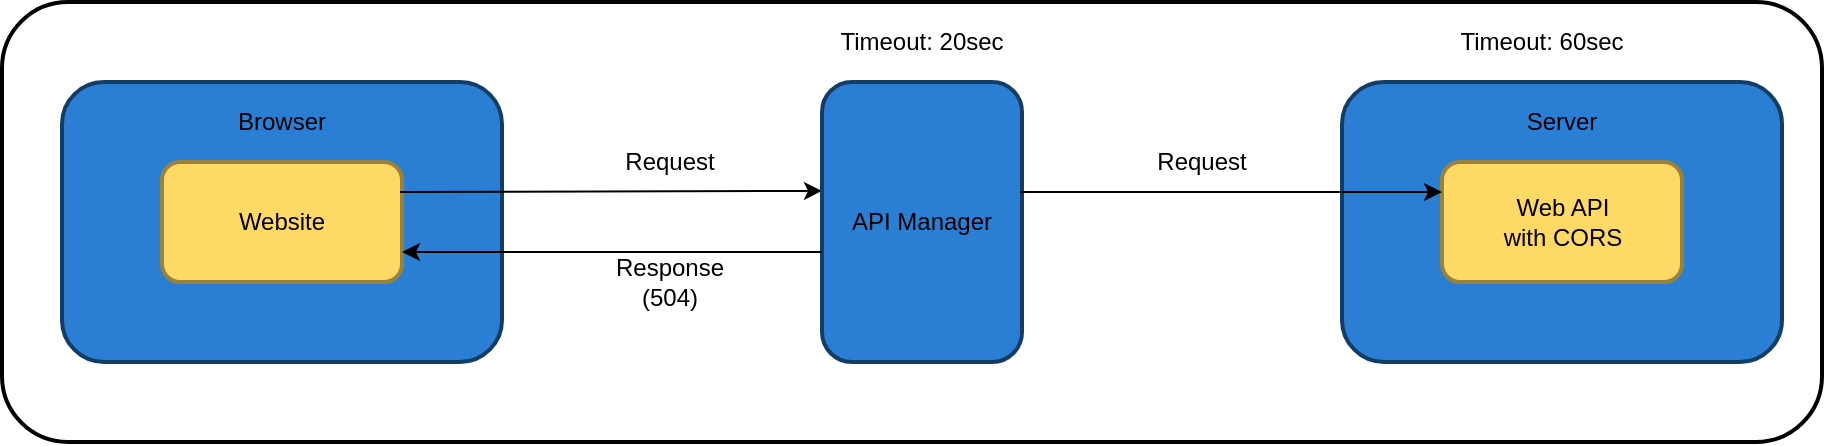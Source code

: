 <mxfile version="13.10.6" type="device"><diagram id="XRLE8OUZUp6XBf1RjZ8v" name="Page-1"><mxGraphModel dx="1038" dy="523" grid="1" gridSize="10" guides="1" tooltips="1" connect="1" arrows="1" fold="1" page="1" pageScale="1" pageWidth="827" pageHeight="1169" math="0" shadow="0"><root><mxCell id="0"/><mxCell id="1" parent="0"/><mxCell id="QKJ9Go-aIdKvAL3rnQ5v-16" value="" style="rounded=1;whiteSpace=wrap;html=1;strokeWidth=2;fillColor=none;" parent="1" vertex="1"><mxGeometry x="80" y="160" width="910" height="220" as="geometry"/></mxCell><mxCell id="QKJ9Go-aIdKvAL3rnQ5v-1" value="&lt;div&gt;&lt;span&gt;T&lt;/span&gt;&lt;/div&gt;" style="rounded=1;whiteSpace=wrap;html=1;align=center;fillColor=#2A7FD4;strokeColor=#143D66;strokeWidth=2;" parent="1" vertex="1"><mxGeometry x="110" y="200" width="220" height="140" as="geometry"/></mxCell><mxCell id="QKJ9Go-aIdKvAL3rnQ5v-2" value="" style="rounded=1;whiteSpace=wrap;html=1;fillColor=#FFD966;strokeColor=#99823D;strokeWidth=2;" parent="1" vertex="1"><mxGeometry x="160" y="240" width="120" height="60" as="geometry"/></mxCell><mxCell id="QKJ9Go-aIdKvAL3rnQ5v-4" value="&lt;div&gt;&lt;span&gt;T&lt;/span&gt;&lt;/div&gt;" style="rounded=1;whiteSpace=wrap;html=1;align=center;fillColor=#2A7FD4;strokeColor=#143D66;strokeWidth=2;" parent="1" vertex="1"><mxGeometry x="750" y="200" width="220" height="140" as="geometry"/></mxCell><mxCell id="QKJ9Go-aIdKvAL3rnQ5v-5" value="" style="rounded=1;whiteSpace=wrap;html=1;fillColor=#FFD966;strokeColor=#99823D;strokeWidth=2;" parent="1" vertex="1"><mxGeometry x="800" y="240" width="120" height="60" as="geometry"/></mxCell><mxCell id="QKJ9Go-aIdKvAL3rnQ5v-6" value="" style="endArrow=classic;html=1;entryX=0;entryY=0.389;entryDx=0;entryDy=0;entryPerimeter=0;" parent="1" target="_vdABuv4ia_BVDNeMKQr-2" edge="1"><mxGeometry width="50" height="50" relative="1" as="geometry"><mxPoint x="279" y="255" as="sourcePoint"/><mxPoint x="560" y="262.5" as="targetPoint"/></mxGeometry></mxCell><mxCell id="QKJ9Go-aIdKvAL3rnQ5v-9" value="Request" style="text;html=1;strokeColor=none;fillColor=none;align=center;verticalAlign=middle;whiteSpace=wrap;rounded=0;" parent="1" vertex="1"><mxGeometry x="394" y="230" width="40" height="20" as="geometry"/></mxCell><mxCell id="QKJ9Go-aIdKvAL3rnQ5v-11" value="Response (504)" style="text;html=1;strokeColor=none;fillColor=none;align=center;verticalAlign=middle;whiteSpace=wrap;rounded=0;" parent="1" vertex="1"><mxGeometry x="394" y="290" width="40" height="20" as="geometry"/></mxCell><mxCell id="QKJ9Go-aIdKvAL3rnQ5v-12" value="Browser" style="text;html=1;strokeColor=none;fillColor=none;align=center;verticalAlign=middle;whiteSpace=wrap;rounded=0;" parent="1" vertex="1"><mxGeometry x="200" y="210" width="40" height="20" as="geometry"/></mxCell><mxCell id="QKJ9Go-aIdKvAL3rnQ5v-13" value="Website" style="text;html=1;strokeColor=none;fillColor=none;align=center;verticalAlign=middle;whiteSpace=wrap;rounded=0;" parent="1" vertex="1"><mxGeometry x="200" y="260" width="40" height="20" as="geometry"/></mxCell><mxCell id="QKJ9Go-aIdKvAL3rnQ5v-14" value="Server" style="text;html=1;strokeColor=none;fillColor=none;align=center;verticalAlign=middle;whiteSpace=wrap;rounded=0;" parent="1" vertex="1"><mxGeometry x="840" y="210" width="40" height="20" as="geometry"/></mxCell><mxCell id="QKJ9Go-aIdKvAL3rnQ5v-15" value="Web API with CORS" style="text;html=1;strokeColor=none;fillColor=none;align=center;verticalAlign=middle;whiteSpace=wrap;rounded=0;" parent="1" vertex="1"><mxGeometry x="825.5" y="260" width="69" height="20" as="geometry"/></mxCell><mxCell id="_vdABuv4ia_BVDNeMKQr-2" value="API Manager" style="rounded=1;whiteSpace=wrap;html=1;align=center;fillColor=#2A7FD4;strokeColor=#143D66;strokeWidth=2;" vertex="1" parent="1"><mxGeometry x="490" y="200" width="100" height="140" as="geometry"/></mxCell><mxCell id="_vdABuv4ia_BVDNeMKQr-3" value="" style="endArrow=classic;html=1;entryX=0;entryY=0.25;entryDx=0;entryDy=0;" edge="1" parent="1" target="QKJ9Go-aIdKvAL3rnQ5v-5"><mxGeometry width="50" height="50" relative="1" as="geometry"><mxPoint x="589" y="255" as="sourcePoint"/><mxPoint x="530" y="240" as="targetPoint"/></mxGeometry></mxCell><mxCell id="_vdABuv4ia_BVDNeMKQr-4" value="Request" style="text;html=1;strokeColor=none;fillColor=none;align=center;verticalAlign=middle;whiteSpace=wrap;rounded=0;" vertex="1" parent="1"><mxGeometry x="660" y="230" width="40" height="20" as="geometry"/></mxCell><mxCell id="_vdABuv4ia_BVDNeMKQr-6" value="" style="endArrow=classic;html=1;entryX=1;entryY=0.75;entryDx=0;entryDy=0;" edge="1" parent="1" target="QKJ9Go-aIdKvAL3rnQ5v-2"><mxGeometry width="50" height="50" relative="1" as="geometry"><mxPoint x="490" y="285" as="sourcePoint"/><mxPoint x="530" y="240" as="targetPoint"/></mxGeometry></mxCell><mxCell id="_vdABuv4ia_BVDNeMKQr-7" value="Timeout: 20sec" style="text;html=1;strokeColor=none;fillColor=none;align=center;verticalAlign=middle;whiteSpace=wrap;rounded=0;" vertex="1" parent="1"><mxGeometry x="470" y="170" width="140" height="20" as="geometry"/></mxCell><mxCell id="_vdABuv4ia_BVDNeMKQr-8" value="Timeout: 60sec" style="text;html=1;strokeColor=none;fillColor=none;align=center;verticalAlign=middle;whiteSpace=wrap;rounded=0;" vertex="1" parent="1"><mxGeometry x="780" y="170" width="140" height="20" as="geometry"/></mxCell></root></mxGraphModel></diagram></mxfile>